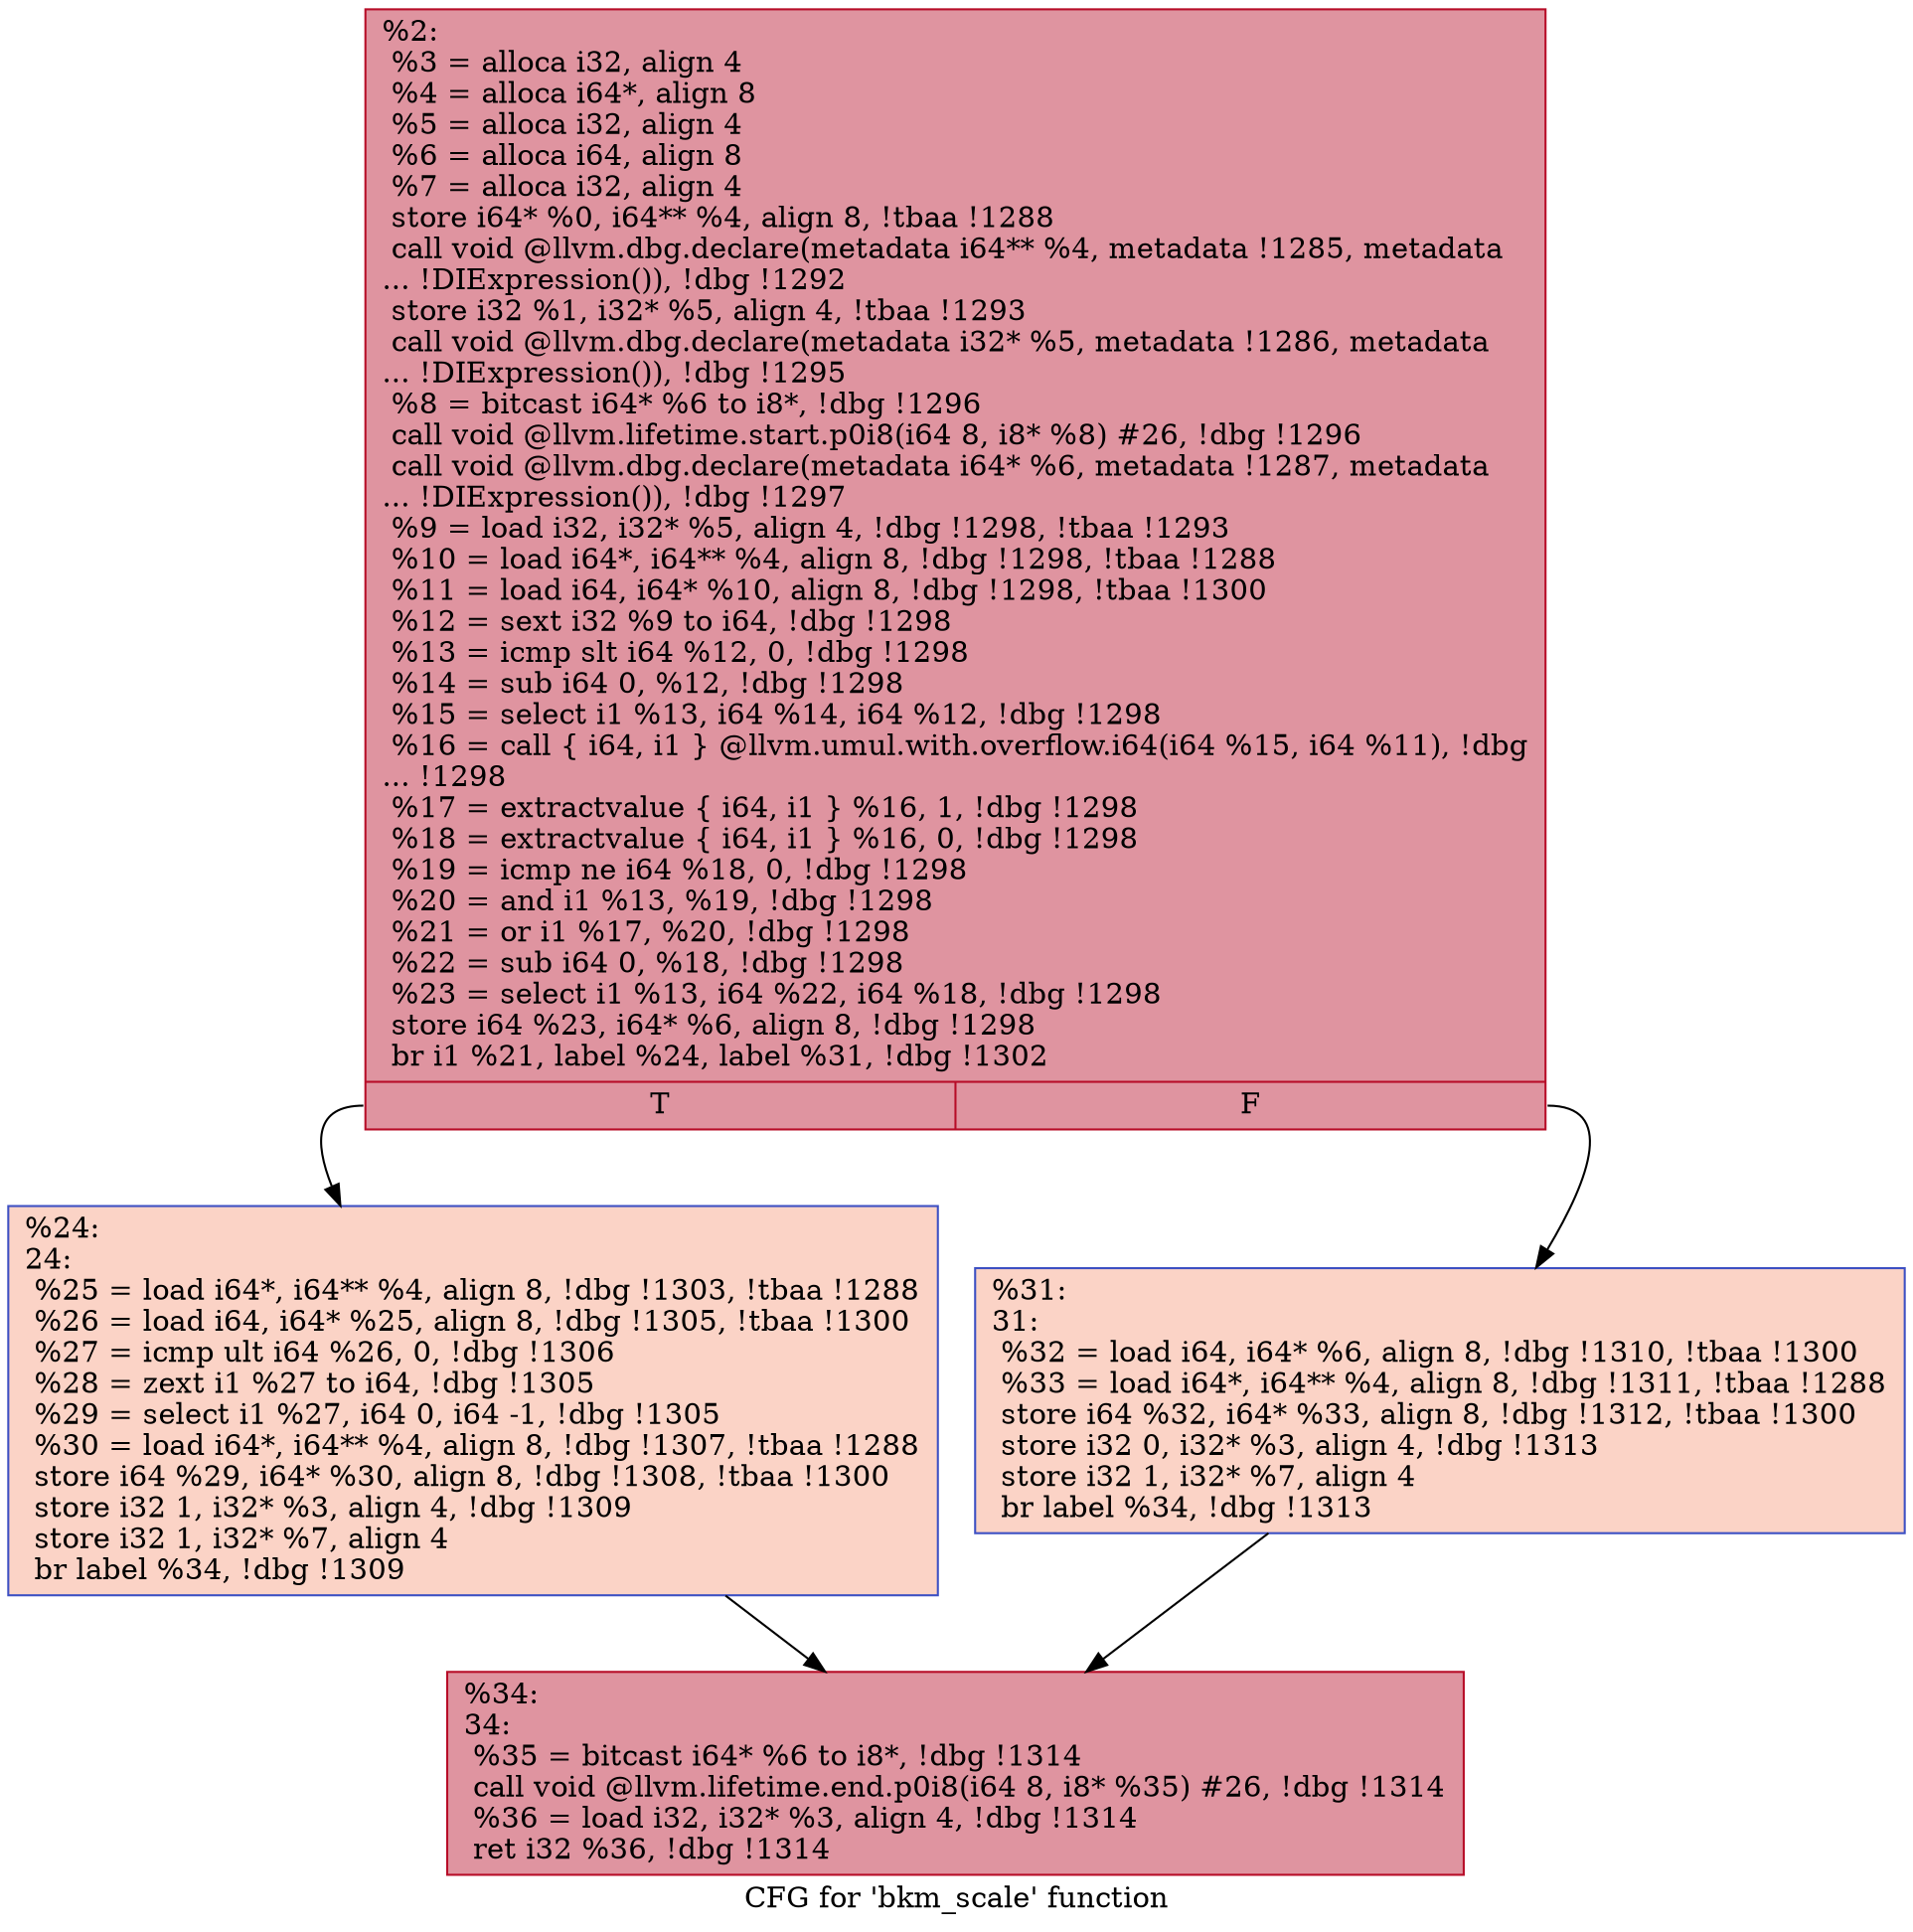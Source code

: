 digraph "CFG for 'bkm_scale' function" {
	label="CFG for 'bkm_scale' function";

	Node0x2758310 [shape=record,color="#b70d28ff", style=filled, fillcolor="#b70d2870",label="{%2:\l  %3 = alloca i32, align 4\l  %4 = alloca i64*, align 8\l  %5 = alloca i32, align 4\l  %6 = alloca i64, align 8\l  %7 = alloca i32, align 4\l  store i64* %0, i64** %4, align 8, !tbaa !1288\l  call void @llvm.dbg.declare(metadata i64** %4, metadata !1285, metadata\l... !DIExpression()), !dbg !1292\l  store i32 %1, i32* %5, align 4, !tbaa !1293\l  call void @llvm.dbg.declare(metadata i32* %5, metadata !1286, metadata\l... !DIExpression()), !dbg !1295\l  %8 = bitcast i64* %6 to i8*, !dbg !1296\l  call void @llvm.lifetime.start.p0i8(i64 8, i8* %8) #26, !dbg !1296\l  call void @llvm.dbg.declare(metadata i64* %6, metadata !1287, metadata\l... !DIExpression()), !dbg !1297\l  %9 = load i32, i32* %5, align 4, !dbg !1298, !tbaa !1293\l  %10 = load i64*, i64** %4, align 8, !dbg !1298, !tbaa !1288\l  %11 = load i64, i64* %10, align 8, !dbg !1298, !tbaa !1300\l  %12 = sext i32 %9 to i64, !dbg !1298\l  %13 = icmp slt i64 %12, 0, !dbg !1298\l  %14 = sub i64 0, %12, !dbg !1298\l  %15 = select i1 %13, i64 %14, i64 %12, !dbg !1298\l  %16 = call \{ i64, i1 \} @llvm.umul.with.overflow.i64(i64 %15, i64 %11), !dbg\l... !1298\l  %17 = extractvalue \{ i64, i1 \} %16, 1, !dbg !1298\l  %18 = extractvalue \{ i64, i1 \} %16, 0, !dbg !1298\l  %19 = icmp ne i64 %18, 0, !dbg !1298\l  %20 = and i1 %13, %19, !dbg !1298\l  %21 = or i1 %17, %20, !dbg !1298\l  %22 = sub i64 0, %18, !dbg !1298\l  %23 = select i1 %13, i64 %22, i64 %18, !dbg !1298\l  store i64 %23, i64* %6, align 8, !dbg !1298\l  br i1 %21, label %24, label %31, !dbg !1302\l|{<s0>T|<s1>F}}"];
	Node0x2758310:s0 -> Node0x2758390;
	Node0x2758310:s1 -> Node0x27583e0;
	Node0x2758390 [shape=record,color="#3d50c3ff", style=filled, fillcolor="#f59c7d70",label="{%24:\l24:                                               \l  %25 = load i64*, i64** %4, align 8, !dbg !1303, !tbaa !1288\l  %26 = load i64, i64* %25, align 8, !dbg !1305, !tbaa !1300\l  %27 = icmp ult i64 %26, 0, !dbg !1306\l  %28 = zext i1 %27 to i64, !dbg !1305\l  %29 = select i1 %27, i64 0, i64 -1, !dbg !1305\l  %30 = load i64*, i64** %4, align 8, !dbg !1307, !tbaa !1288\l  store i64 %29, i64* %30, align 8, !dbg !1308, !tbaa !1300\l  store i32 1, i32* %3, align 4, !dbg !1309\l  store i32 1, i32* %7, align 4\l  br label %34, !dbg !1309\l}"];
	Node0x2758390 -> Node0x2758430;
	Node0x27583e0 [shape=record,color="#3d50c3ff", style=filled, fillcolor="#f59c7d70",label="{%31:\l31:                                               \l  %32 = load i64, i64* %6, align 8, !dbg !1310, !tbaa !1300\l  %33 = load i64*, i64** %4, align 8, !dbg !1311, !tbaa !1288\l  store i64 %32, i64* %33, align 8, !dbg !1312, !tbaa !1300\l  store i32 0, i32* %3, align 4, !dbg !1313\l  store i32 1, i32* %7, align 4\l  br label %34, !dbg !1313\l}"];
	Node0x27583e0 -> Node0x2758430;
	Node0x2758430 [shape=record,color="#b70d28ff", style=filled, fillcolor="#b70d2870",label="{%34:\l34:                                               \l  %35 = bitcast i64* %6 to i8*, !dbg !1314\l  call void @llvm.lifetime.end.p0i8(i64 8, i8* %35) #26, !dbg !1314\l  %36 = load i32, i32* %3, align 4, !dbg !1314\l  ret i32 %36, !dbg !1314\l}"];
}
